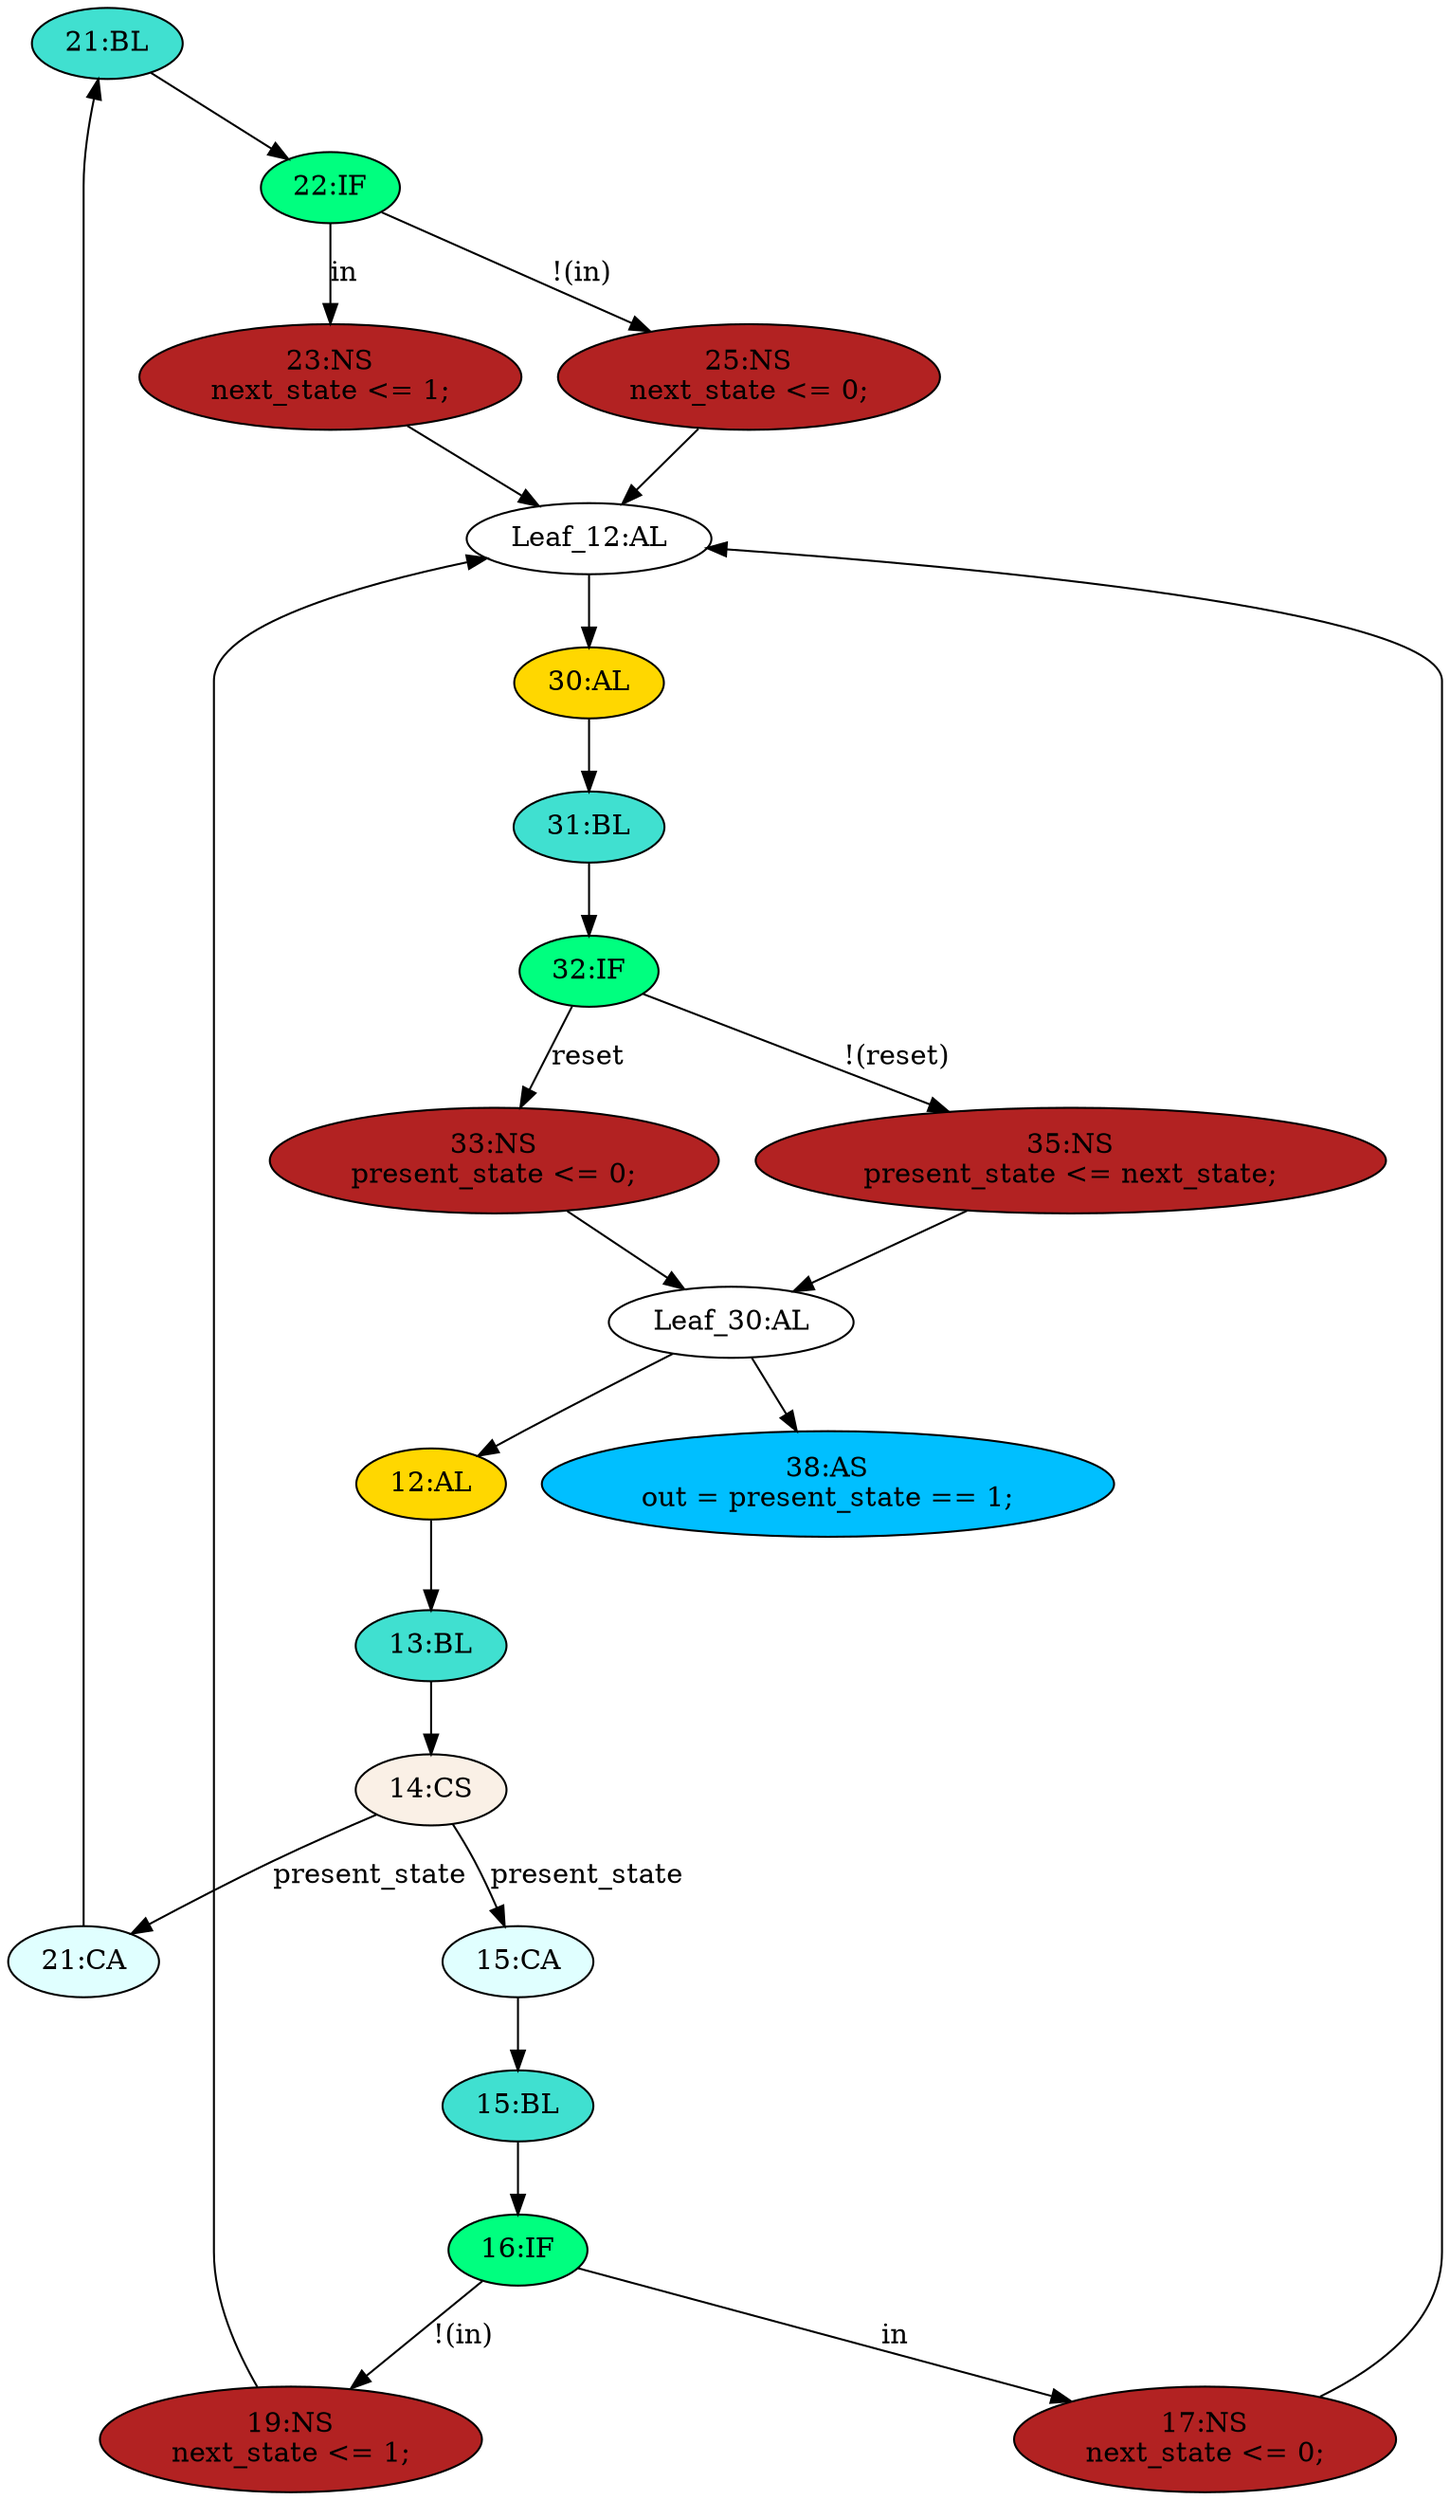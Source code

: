 strict digraph "compose( ,  )" {
	node [label="\N"];
	"21:BL"	[ast="<pyverilog.vparser.ast.Block object at 0x7fd029ef1250>",
		fillcolor=turquoise,
		label="21:BL",
		statements="[]",
		style=filled,
		typ=Block];
	"22:IF"	[ast="<pyverilog.vparser.ast.IfStatement object at 0x7fd029ee6e90>",
		fillcolor=springgreen,
		label="22:IF",
		statements="[]",
		style=filled,
		typ=IfStatement];
	"21:BL" -> "22:IF"	[cond="[]",
		lineno=None];
	"31:BL"	[ast="<pyverilog.vparser.ast.Block object at 0x7fd029ee6550>",
		fillcolor=turquoise,
		label="31:BL",
		statements="[]",
		style=filled,
		typ=Block];
	"32:IF"	[ast="<pyverilog.vparser.ast.IfStatement object at 0x7fd029f6a150>",
		fillcolor=springgreen,
		label="32:IF",
		statements="[]",
		style=filled,
		typ=IfStatement];
	"31:BL" -> "32:IF"	[cond="[]",
		lineno=None];
	"30:AL"	[ast="<pyverilog.vparser.ast.Always object at 0x7fd029ee6290>",
		clk_sens=True,
		fillcolor=gold,
		label="30:AL",
		sens="['clk']",
		statements="[]",
		style=filled,
		typ=Always,
		use_var="['reset', 'next_state']"];
	"30:AL" -> "31:BL"	[cond="[]",
		lineno=None];
	"19:NS"	[ast="<pyverilog.vparser.ast.NonblockingSubstitution object at 0x7fd029ef1450>",
		fillcolor=firebrick,
		label="19:NS
next_state <= 1;",
		statements="[<pyverilog.vparser.ast.NonblockingSubstitution object at 0x7fd029ef1450>]",
		style=filled,
		typ=NonblockingSubstitution];
	"Leaf_12:AL"	[def_var="['next_state']",
		label="Leaf_12:AL"];
	"19:NS" -> "Leaf_12:AL"	[cond="[]",
		lineno=None];
	"15:CA"	[ast="<pyverilog.vparser.ast.Case object at 0x7fd029ee3110>",
		fillcolor=lightcyan,
		label="15:CA",
		statements="[]",
		style=filled,
		typ=Case];
	"15:BL"	[ast="<pyverilog.vparser.ast.Block object at 0x7fd029ee33d0>",
		fillcolor=turquoise,
		label="15:BL",
		statements="[]",
		style=filled,
		typ=Block];
	"15:CA" -> "15:BL"	[cond="[]",
		lineno=None];
	"14:CS"	[ast="<pyverilog.vparser.ast.CaseStatement object at 0x7fd029ef1650>",
		fillcolor=linen,
		label="14:CS",
		statements="[]",
		style=filled,
		typ=CaseStatement];
	"14:CS" -> "15:CA"	[cond="['present_state']",
		label=present_state,
		lineno=14];
	"21:CA"	[ast="<pyverilog.vparser.ast.Case object at 0x7fd029ef1390>",
		fillcolor=lightcyan,
		label="21:CA",
		statements="[]",
		style=filled,
		typ=Case];
	"14:CS" -> "21:CA"	[cond="['present_state']",
		label=present_state,
		lineno=14];
	"23:NS"	[ast="<pyverilog.vparser.ast.NonblockingSubstitution object at 0x7fd029ee6750>",
		fillcolor=firebrick,
		label="23:NS
next_state <= 1;",
		statements="[<pyverilog.vparser.ast.NonblockingSubstitution object at 0x7fd029ee6750>]",
		style=filled,
		typ=NonblockingSubstitution];
	"23:NS" -> "Leaf_12:AL"	[cond="[]",
		lineno=None];
	"16:IF"	[ast="<pyverilog.vparser.ast.IfStatement object at 0x7fd029e8e290>",
		fillcolor=springgreen,
		label="16:IF",
		statements="[]",
		style=filled,
		typ=IfStatement];
	"16:IF" -> "19:NS"	[cond="['in']",
		label="!(in)",
		lineno=16];
	"17:NS"	[ast="<pyverilog.vparser.ast.NonblockingSubstitution object at 0x7fd029e8e550>",
		fillcolor=firebrick,
		label="17:NS
next_state <= 0;",
		statements="[<pyverilog.vparser.ast.NonblockingSubstitution object at 0x7fd029e8e550>]",
		style=filled,
		typ=NonblockingSubstitution];
	"16:IF" -> "17:NS"	[cond="['in']",
		label=in,
		lineno=16];
	"Leaf_30:AL"	[def_var="['present_state']",
		label="Leaf_30:AL"];
	"38:AS"	[ast="<pyverilog.vparser.ast.Assign object at 0x7fd02b7e8ad0>",
		def_var="['out']",
		fillcolor=deepskyblue,
		label="38:AS
out = present_state == 1;",
		statements="[]",
		style=filled,
		typ=Assign,
		use_var="['present_state']"];
	"Leaf_30:AL" -> "38:AS";
	"12:AL"	[ast="<pyverilog.vparser.ast.Always object at 0x7fd029e96810>",
		clk_sens=True,
		fillcolor=gold,
		label="12:AL",
		sens="['clk']",
		statements="[]",
		style=filled,
		typ=Always,
		use_var="['present_state', 'in']"];
	"Leaf_30:AL" -> "12:AL";
	"25:NS"	[ast="<pyverilog.vparser.ast.NonblockingSubstitution object at 0x7fd029ee6d10>",
		fillcolor=firebrick,
		label="25:NS
next_state <= 0;",
		statements="[<pyverilog.vparser.ast.NonblockingSubstitution object at 0x7fd029ee6d10>]",
		style=filled,
		typ=NonblockingSubstitution];
	"25:NS" -> "Leaf_12:AL"	[cond="[]",
		lineno=None];
	"15:BL" -> "16:IF"	[cond="[]",
		lineno=None];
	"35:NS"	[ast="<pyverilog.vparser.ast.NonblockingSubstitution object at 0x7fd029f6a310>",
		fillcolor=firebrick,
		label="35:NS
present_state <= next_state;",
		statements="[<pyverilog.vparser.ast.NonblockingSubstitution object at 0x7fd029f6a310>]",
		style=filled,
		typ=NonblockingSubstitution];
	"35:NS" -> "Leaf_30:AL"	[cond="[]",
		lineno=None];
	"21:CA" -> "21:BL"	[cond="[]",
		lineno=None];
	"13:BL"	[ast="<pyverilog.vparser.ast.Block object at 0x7fd029e96bd0>",
		fillcolor=turquoise,
		label="13:BL",
		statements="[]",
		style=filled,
		typ=Block];
	"12:AL" -> "13:BL"	[cond="[]",
		lineno=None];
	"Leaf_12:AL" -> "30:AL";
	"33:NS"	[ast="<pyverilog.vparser.ast.NonblockingSubstitution object at 0x7fd029f6ae90>",
		fillcolor=firebrick,
		label="33:NS
present_state <= 0;",
		statements="[<pyverilog.vparser.ast.NonblockingSubstitution object at 0x7fd029f6ae90>]",
		style=filled,
		typ=NonblockingSubstitution];
	"33:NS" -> "Leaf_30:AL"	[cond="[]",
		lineno=None];
	"22:IF" -> "23:NS"	[cond="['in']",
		label=in,
		lineno=22];
	"22:IF" -> "25:NS"	[cond="['in']",
		label="!(in)",
		lineno=22];
	"32:IF" -> "35:NS"	[cond="['reset']",
		label="!(reset)",
		lineno=32];
	"32:IF" -> "33:NS"	[cond="['reset']",
		label=reset,
		lineno=32];
	"13:BL" -> "14:CS"	[cond="[]",
		lineno=None];
	"17:NS" -> "Leaf_12:AL"	[cond="[]",
		lineno=None];
}
